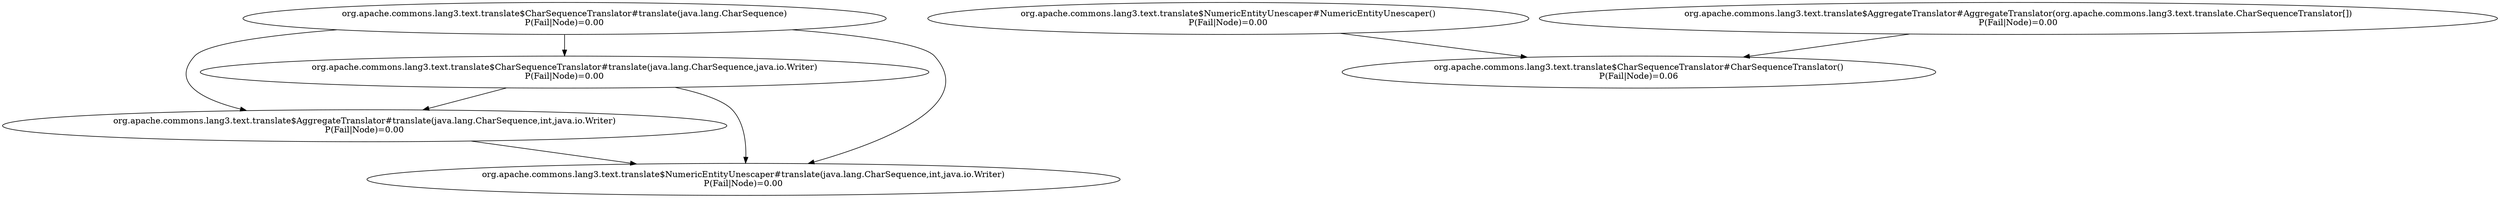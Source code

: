 digraph G {
  "org.apache.commons.lang3.text.translate$CharSequenceTranslator#translate(java.lang.CharSequence,java.io.Writer)" [label="org.apache.commons.lang3.text.translate$CharSequenceTranslator#translate(java.lang.CharSequence,java.io.Writer)\nP(Fail|Node)=0.00"];
  "org.apache.commons.lang3.text.translate$AggregateTranslator#translate(java.lang.CharSequence,int,java.io.Writer)" [label="org.apache.commons.lang3.text.translate$AggregateTranslator#translate(java.lang.CharSequence,int,java.io.Writer)\nP(Fail|Node)=0.00"];
  "org.apache.commons.lang3.text.translate$NumericEntityUnescaper#translate(java.lang.CharSequence,int,java.io.Writer)" [label="org.apache.commons.lang3.text.translate$NumericEntityUnescaper#translate(java.lang.CharSequence,int,java.io.Writer)\nP(Fail|Node)=0.00"];
  "org.apache.commons.lang3.text.translate$NumericEntityUnescaper#NumericEntityUnescaper()" [label="org.apache.commons.lang3.text.translate$NumericEntityUnescaper#NumericEntityUnescaper()\nP(Fail|Node)=0.00"];
  "org.apache.commons.lang3.text.translate$CharSequenceTranslator#CharSequenceTranslator()" [label="org.apache.commons.lang3.text.translate$CharSequenceTranslator#CharSequenceTranslator()\nP(Fail|Node)=0.06"];
  "org.apache.commons.lang3.text.translate$AggregateTranslator#AggregateTranslator(org.apache.commons.lang3.text.translate.CharSequenceTranslator[])" [label="org.apache.commons.lang3.text.translate$AggregateTranslator#AggregateTranslator(org.apache.commons.lang3.text.translate.CharSequenceTranslator[])\nP(Fail|Node)=0.00"];
  "org.apache.commons.lang3.text.translate$CharSequenceTranslator#translate(java.lang.CharSequence)" [label="org.apache.commons.lang3.text.translate$CharSequenceTranslator#translate(java.lang.CharSequence)\nP(Fail|Node)=0.00"];
  "org.apache.commons.lang3.text.translate$CharSequenceTranslator#translate(java.lang.CharSequence,java.io.Writer)" -> "org.apache.commons.lang3.text.translate$AggregateTranslator#translate(java.lang.CharSequence,int,java.io.Writer)";
  "org.apache.commons.lang3.text.translate$CharSequenceTranslator#translate(java.lang.CharSequence,java.io.Writer)" -> "org.apache.commons.lang3.text.translate$NumericEntityUnescaper#translate(java.lang.CharSequence,int,java.io.Writer)";
  "org.apache.commons.lang3.text.translate$AggregateTranslator#translate(java.lang.CharSequence,int,java.io.Writer)" -> "org.apache.commons.lang3.text.translate$NumericEntityUnescaper#translate(java.lang.CharSequence,int,java.io.Writer)";
  "org.apache.commons.lang3.text.translate$NumericEntityUnescaper#NumericEntityUnescaper()" -> "org.apache.commons.lang3.text.translate$CharSequenceTranslator#CharSequenceTranslator()";
  "org.apache.commons.lang3.text.translate$AggregateTranslator#AggregateTranslator(org.apache.commons.lang3.text.translate.CharSequenceTranslator[])" -> "org.apache.commons.lang3.text.translate$CharSequenceTranslator#CharSequenceTranslator()";
  "org.apache.commons.lang3.text.translate$CharSequenceTranslator#translate(java.lang.CharSequence)" -> "org.apache.commons.lang3.text.translate$CharSequenceTranslator#translate(java.lang.CharSequence,java.io.Writer)";
  "org.apache.commons.lang3.text.translate$CharSequenceTranslator#translate(java.lang.CharSequence)" -> "org.apache.commons.lang3.text.translate$AggregateTranslator#translate(java.lang.CharSequence,int,java.io.Writer)";
  "org.apache.commons.lang3.text.translate$CharSequenceTranslator#translate(java.lang.CharSequence)" -> "org.apache.commons.lang3.text.translate$NumericEntityUnescaper#translate(java.lang.CharSequence,int,java.io.Writer)";
}
